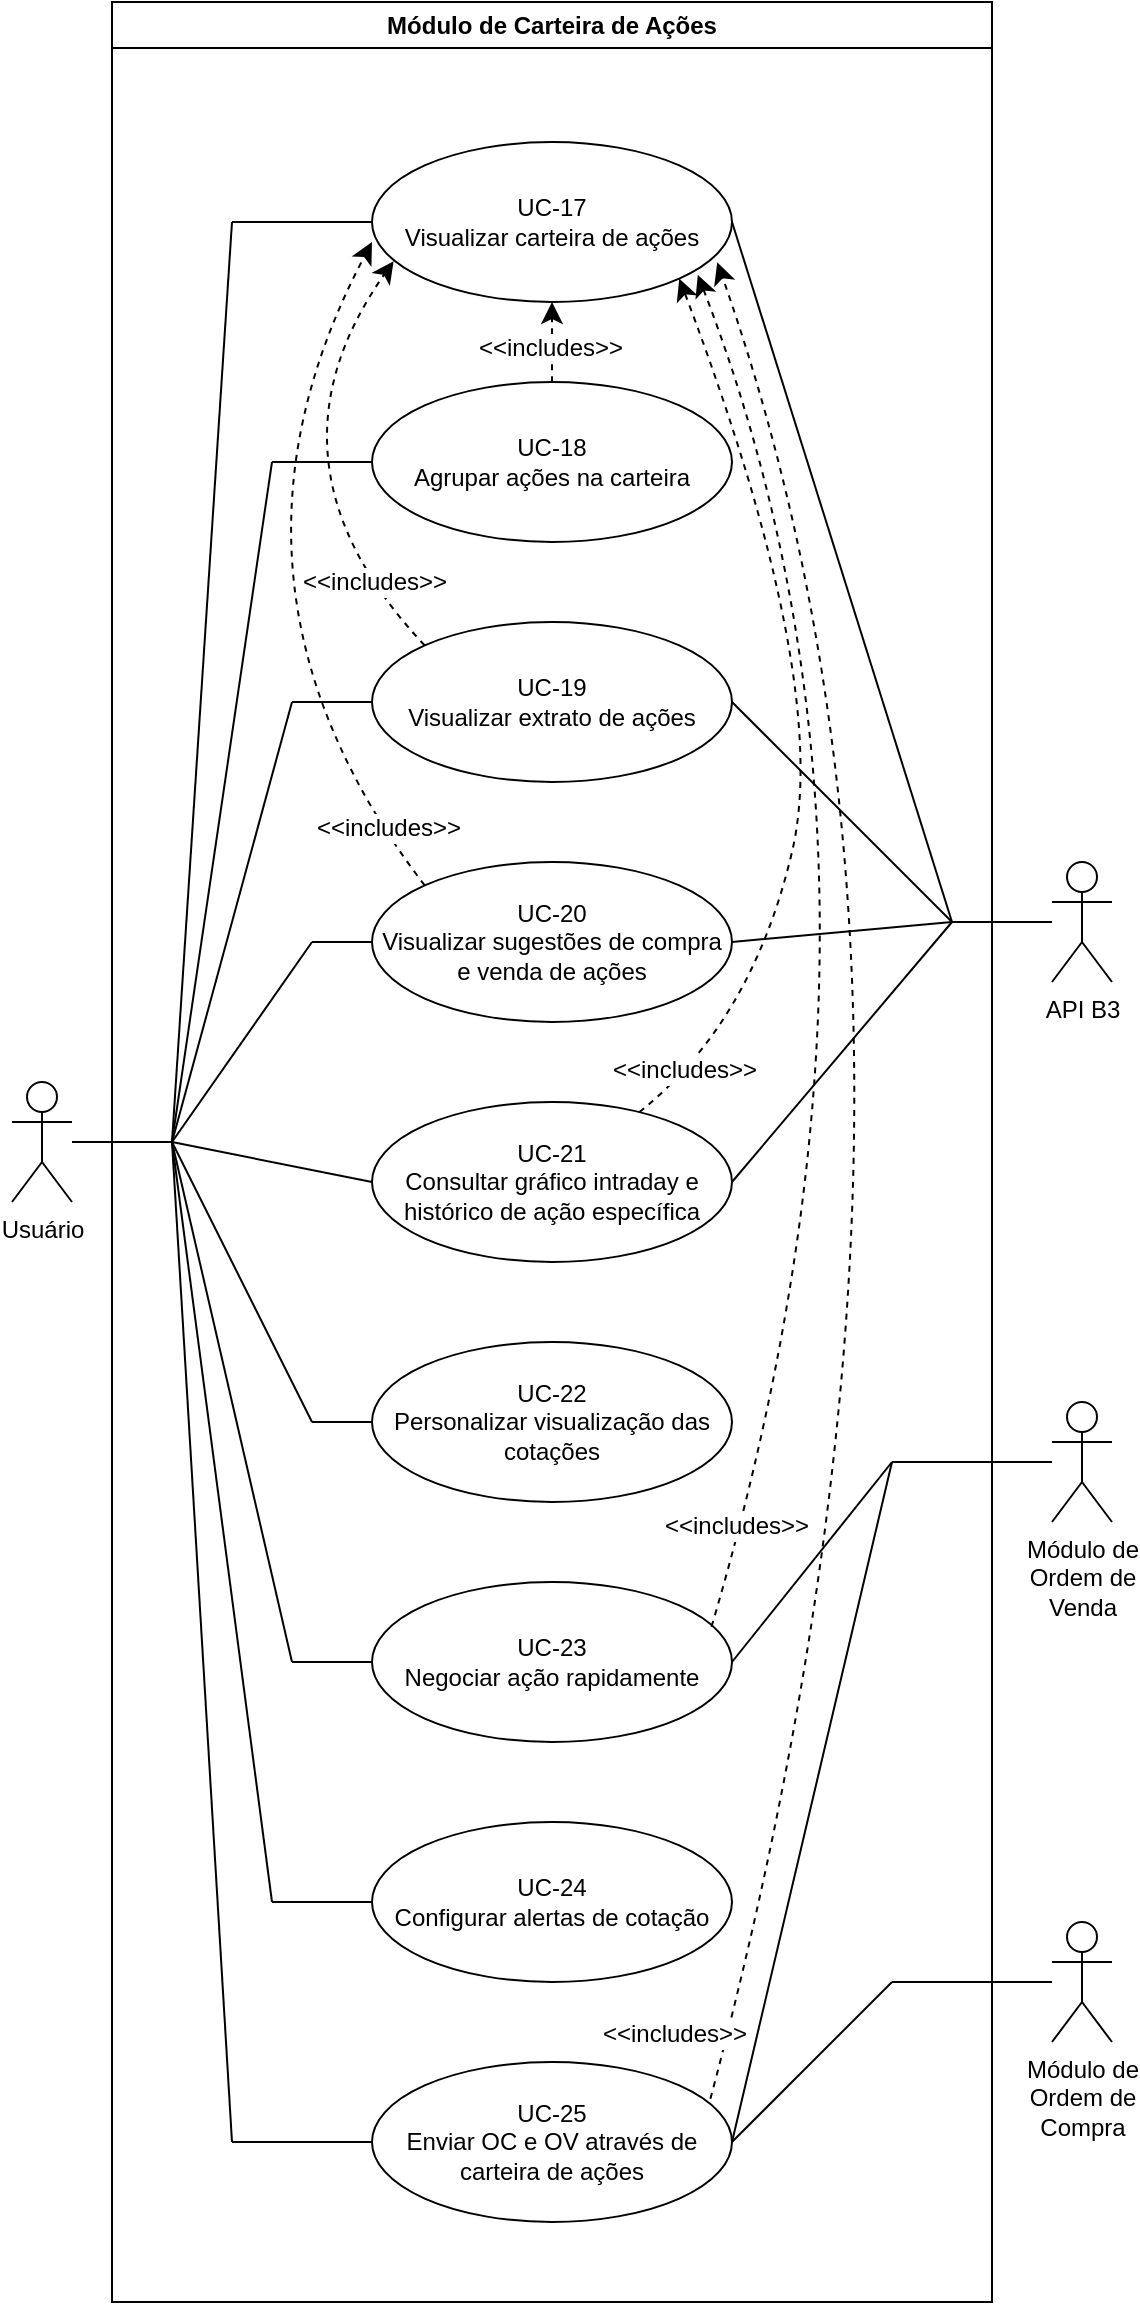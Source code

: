 <mxfile version="24.7.8">
  <diagram name="Page-1" id="magkBhk4KmJtrxDzVgJV">
    <mxGraphModel dx="884" dy="569" grid="1" gridSize="10" guides="0" tooltips="1" connect="1" arrows="1" fold="1" page="1" pageScale="1" pageWidth="1" pageHeight="1" math="0" shadow="0">
      <root>
        <mxCell id="0" />
        <mxCell id="1" parent="0" />
        <mxCell id="6Fi_e5lVrd8VuNeaOpWh-1" value="Módulo de Carteira de Ações" style="swimlane;whiteSpace=wrap;html=1;" parent="1" vertex="1">
          <mxGeometry x="160" y="10" width="440" height="1150" as="geometry" />
        </mxCell>
        <mxCell id="84PSGLY9zqhsk3KYUfHD-1" style="edgeStyle=none;curved=1;rounded=0;orthogonalLoop=1;jettySize=auto;html=1;exitX=0.5;exitY=0;exitDx=0;exitDy=0;entryX=0.5;entryY=1;entryDx=0;entryDy=0;fontSize=12;startSize=8;endSize=8;dashed=1;" edge="1" parent="6Fi_e5lVrd8VuNeaOpWh-1" source="6Fi_e5lVrd8VuNeaOpWh-6" target="6Fi_e5lVrd8VuNeaOpWh-16">
          <mxGeometry relative="1" as="geometry" />
        </mxCell>
        <mxCell id="84PSGLY9zqhsk3KYUfHD-2" value="&amp;lt;&amp;lt;includes&amp;gt;&amp;gt;" style="edgeLabel;html=1;align=center;verticalAlign=middle;resizable=0;points=[];fontSize=12;" vertex="1" connectable="0" parent="84PSGLY9zqhsk3KYUfHD-1">
          <mxGeometry x="-0.121" y="1" relative="1" as="geometry">
            <mxPoint as="offset" />
          </mxGeometry>
        </mxCell>
        <mxCell id="6Fi_e5lVrd8VuNeaOpWh-6" value="UC-18&lt;div&gt;Agrupar ações na carteira&lt;/div&gt;" style="ellipse;whiteSpace=wrap;html=1;" parent="6Fi_e5lVrd8VuNeaOpWh-1" vertex="1">
          <mxGeometry x="130" y="190" width="180" height="80" as="geometry" />
        </mxCell>
        <mxCell id="6Fi_e5lVrd8VuNeaOpWh-9" value="UC-19&lt;div&gt;Visualizar extrato de ações&lt;/div&gt;" style="ellipse;whiteSpace=wrap;html=1;" parent="6Fi_e5lVrd8VuNeaOpWh-1" vertex="1">
          <mxGeometry x="130" y="310" width="180" height="80" as="geometry" />
        </mxCell>
        <mxCell id="6Fi_e5lVrd8VuNeaOpWh-10" value="UC-20&lt;div&gt;Visualizar sugestões de compra e venda de ações&lt;/div&gt;" style="ellipse;whiteSpace=wrap;html=1;" parent="6Fi_e5lVrd8VuNeaOpWh-1" vertex="1">
          <mxGeometry x="130" y="430" width="180" height="80" as="geometry" />
        </mxCell>
        <mxCell id="84PSGLY9zqhsk3KYUfHD-3" style="edgeStyle=none;curved=1;rounded=0;orthogonalLoop=1;jettySize=auto;html=1;entryX=1;entryY=1;entryDx=0;entryDy=0;fontSize=12;startSize=8;endSize=8;dashed=1;" edge="1" parent="6Fi_e5lVrd8VuNeaOpWh-1" source="6Fi_e5lVrd8VuNeaOpWh-11" target="6Fi_e5lVrd8VuNeaOpWh-16">
          <mxGeometry relative="1" as="geometry">
            <Array as="points">
              <mxPoint x="320" y="510" />
              <mxPoint x="360" y="340" />
            </Array>
          </mxGeometry>
        </mxCell>
        <mxCell id="84PSGLY9zqhsk3KYUfHD-4" value="&amp;lt;&amp;lt;includes&amp;gt;&amp;gt;" style="edgeLabel;html=1;align=center;verticalAlign=middle;resizable=0;points=[];fontSize=12;" vertex="1" connectable="0" parent="84PSGLY9zqhsk3KYUfHD-3">
          <mxGeometry x="-0.869" y="3" relative="1" as="geometry">
            <mxPoint as="offset" />
          </mxGeometry>
        </mxCell>
        <mxCell id="6Fi_e5lVrd8VuNeaOpWh-11" value="UC-21&lt;div&gt;Consultar gráfico intraday e histórico de ação específica&lt;/div&gt;" style="ellipse;whiteSpace=wrap;html=1;" parent="6Fi_e5lVrd8VuNeaOpWh-1" vertex="1">
          <mxGeometry x="130" y="550" width="180" height="80" as="geometry" />
        </mxCell>
        <mxCell id="6Fi_e5lVrd8VuNeaOpWh-16" value="UC-17&lt;div&gt;Visualizar carteira de ações&lt;/div&gt;" style="ellipse;whiteSpace=wrap;html=1;" parent="6Fi_e5lVrd8VuNeaOpWh-1" vertex="1">
          <mxGeometry x="130" y="70" width="180" height="80" as="geometry" />
        </mxCell>
        <mxCell id="em-PWJja5tTNUCQDm3zD-1" value="UC-22&lt;div&gt;Personalizar visualização das cotações&lt;/div&gt;" style="ellipse;whiteSpace=wrap;html=1;" parent="6Fi_e5lVrd8VuNeaOpWh-1" vertex="1">
          <mxGeometry x="130" y="670" width="180" height="80" as="geometry" />
        </mxCell>
        <mxCell id="em-PWJja5tTNUCQDm3zD-2" value="UC-23&lt;div&gt;Negociar ação rapidamente&lt;/div&gt;" style="ellipse;whiteSpace=wrap;html=1;" parent="6Fi_e5lVrd8VuNeaOpWh-1" vertex="1">
          <mxGeometry x="130" y="790" width="180" height="80" as="geometry" />
        </mxCell>
        <mxCell id="em-PWJja5tTNUCQDm3zD-3" value="UC-24&lt;div&gt;Configurar alertas de cotação&lt;/div&gt;" style="ellipse;whiteSpace=wrap;html=1;" parent="6Fi_e5lVrd8VuNeaOpWh-1" vertex="1">
          <mxGeometry x="130" y="910" width="180" height="80" as="geometry" />
        </mxCell>
        <mxCell id="84PSGLY9zqhsk3KYUfHD-5" style="edgeStyle=none;curved=1;rounded=0;orthogonalLoop=1;jettySize=auto;html=1;exitX=0.943;exitY=0.28;exitDx=0;exitDy=0;entryX=0.905;entryY=0.83;entryDx=0;entryDy=0;entryPerimeter=0;fontSize=12;startSize=8;endSize=8;exitPerimeter=0;dashed=1;" edge="1" parent="6Fi_e5lVrd8VuNeaOpWh-1" source="em-PWJja5tTNUCQDm3zD-2" target="6Fi_e5lVrd8VuNeaOpWh-16">
          <mxGeometry relative="1" as="geometry">
            <Array as="points">
              <mxPoint x="410" y="440" />
            </Array>
          </mxGeometry>
        </mxCell>
        <mxCell id="84PSGLY9zqhsk3KYUfHD-6" value="&amp;lt;&amp;lt;includes&amp;gt;&amp;gt;" style="edgeLabel;html=1;align=center;verticalAlign=middle;resizable=0;points=[];fontSize=12;" vertex="1" connectable="0" parent="84PSGLY9zqhsk3KYUfHD-5">
          <mxGeometry x="-0.855" y="3" relative="1" as="geometry">
            <mxPoint as="offset" />
          </mxGeometry>
        </mxCell>
        <mxCell id="84PSGLY9zqhsk3KYUfHD-9" style="edgeStyle=none;curved=1;rounded=0;orthogonalLoop=1;jettySize=auto;html=1;exitX=0;exitY=0;exitDx=0;exitDy=0;entryX=0.06;entryY=0.745;entryDx=0;entryDy=0;entryPerimeter=0;fontSize=12;startSize=8;endSize=8;dashed=1;" edge="1" parent="6Fi_e5lVrd8VuNeaOpWh-1" source="6Fi_e5lVrd8VuNeaOpWh-9" target="6Fi_e5lVrd8VuNeaOpWh-16">
          <mxGeometry relative="1" as="geometry">
            <Array as="points">
              <mxPoint x="70" y="230" />
            </Array>
          </mxGeometry>
        </mxCell>
        <mxCell id="84PSGLY9zqhsk3KYUfHD-10" value="&amp;lt;&amp;lt;includes&amp;gt;&amp;gt;" style="edgeLabel;html=1;align=center;verticalAlign=middle;resizable=0;points=[];fontSize=12;" vertex="1" connectable="0" parent="84PSGLY9zqhsk3KYUfHD-9">
          <mxGeometry x="-0.67" y="-3" relative="1" as="geometry">
            <mxPoint as="offset" />
          </mxGeometry>
        </mxCell>
        <mxCell id="84PSGLY9zqhsk3KYUfHD-11" style="edgeStyle=none;curved=1;rounded=0;orthogonalLoop=1;jettySize=auto;html=1;exitX=0;exitY=0;exitDx=0;exitDy=0;entryX=0;entryY=0.625;entryDx=0;entryDy=0;entryPerimeter=0;fontSize=12;startSize=8;endSize=8;dashed=1;" edge="1" parent="6Fi_e5lVrd8VuNeaOpWh-1" source="6Fi_e5lVrd8VuNeaOpWh-10" target="6Fi_e5lVrd8VuNeaOpWh-16">
          <mxGeometry relative="1" as="geometry">
            <Array as="points">
              <mxPoint x="40" y="290" />
            </Array>
          </mxGeometry>
        </mxCell>
        <mxCell id="84PSGLY9zqhsk3KYUfHD-12" value="&amp;lt;&amp;lt;includes&amp;gt;&amp;gt;" style="edgeLabel;html=1;align=center;verticalAlign=middle;resizable=0;points=[];fontSize=12;" vertex="1" connectable="0" parent="84PSGLY9zqhsk3KYUfHD-11">
          <mxGeometry x="-0.82" y="-3" relative="1" as="geometry">
            <mxPoint as="offset" />
          </mxGeometry>
        </mxCell>
        <mxCell id="em-PWJja5tTNUCQDm3zD-21" style="edgeStyle=none;curved=1;rounded=0;orthogonalLoop=1;jettySize=auto;html=1;fontSize=12;startSize=8;endSize=8;endArrow=none;endFill=0;" parent="1" source="6Fi_e5lVrd8VuNeaOpWh-2" edge="1">
          <mxGeometry relative="1" as="geometry">
            <mxPoint x="190" y="580" as="targetPoint" />
          </mxGeometry>
        </mxCell>
        <mxCell id="6Fi_e5lVrd8VuNeaOpWh-2" value="Usuário" style="shape=umlActor;verticalLabelPosition=bottom;verticalAlign=top;html=1;outlineConnect=0;" parent="1" vertex="1">
          <mxGeometry x="110" y="550" width="30" height="60" as="geometry" />
        </mxCell>
        <mxCell id="em-PWJja5tTNUCQDm3zD-5" style="edgeStyle=none;curved=1;rounded=0;orthogonalLoop=1;jettySize=auto;html=1;fontSize=12;startSize=8;endSize=8;endArrow=none;endFill=0;" parent="1" source="XbBQ54yWR8MxngpIoZ2N-11" edge="1">
          <mxGeometry relative="1" as="geometry">
            <mxPoint x="580" y="470" as="targetPoint" />
          </mxGeometry>
        </mxCell>
        <mxCell id="XbBQ54yWR8MxngpIoZ2N-11" value="API B3" style="shape=umlActor;verticalLabelPosition=bottom;verticalAlign=top;html=1;outlineConnect=0;" parent="1" vertex="1">
          <mxGeometry x="630" y="440" width="30" height="60" as="geometry" />
        </mxCell>
        <mxCell id="84PSGLY9zqhsk3KYUfHD-7" style="edgeStyle=none;curved=1;rounded=0;orthogonalLoop=1;jettySize=auto;html=1;exitX=0.94;exitY=0.23;exitDx=0;exitDy=0;entryX=0.959;entryY=0.752;entryDx=0;entryDy=0;fontSize=12;startSize=8;endSize=8;entryPerimeter=0;exitPerimeter=0;dashed=1;" edge="1" parent="1" source="em-PWJja5tTNUCQDm3zD-4" target="6Fi_e5lVrd8VuNeaOpWh-16">
          <mxGeometry relative="1" as="geometry">
            <Array as="points">
              <mxPoint x="600" y="530" />
            </Array>
          </mxGeometry>
        </mxCell>
        <mxCell id="84PSGLY9zqhsk3KYUfHD-8" value="&amp;lt;&amp;lt;includes&amp;gt;&amp;gt;" style="edgeLabel;html=1;align=center;verticalAlign=middle;resizable=0;points=[];fontSize=12;" vertex="1" connectable="0" parent="84PSGLY9zqhsk3KYUfHD-7">
          <mxGeometry x="-0.942" y="2" relative="1" as="geometry">
            <mxPoint x="-24" y="-5" as="offset" />
          </mxGeometry>
        </mxCell>
        <mxCell id="em-PWJja5tTNUCQDm3zD-4" value="UC-25&lt;div&gt;Enviar OC e OV através de carteira de ações&lt;/div&gt;" style="ellipse;whiteSpace=wrap;html=1;" parent="1" vertex="1">
          <mxGeometry x="290" y="1040" width="180" height="80" as="geometry" />
        </mxCell>
        <mxCell id="em-PWJja5tTNUCQDm3zD-6" value="" style="endArrow=none;html=1;rounded=0;fontSize=12;startSize=8;endSize=8;curved=1;entryX=1;entryY=0.5;entryDx=0;entryDy=0;" parent="1" target="6Fi_e5lVrd8VuNeaOpWh-16" edge="1">
          <mxGeometry width="50" height="50" relative="1" as="geometry">
            <mxPoint x="580" y="470" as="sourcePoint" />
            <mxPoint x="370" y="310" as="targetPoint" />
          </mxGeometry>
        </mxCell>
        <mxCell id="em-PWJja5tTNUCQDm3zD-7" value="" style="endArrow=none;html=1;rounded=0;fontSize=12;startSize=8;endSize=8;curved=1;entryX=1;entryY=0.5;entryDx=0;entryDy=0;" parent="1" target="6Fi_e5lVrd8VuNeaOpWh-9" edge="1">
          <mxGeometry width="50" height="50" relative="1" as="geometry">
            <mxPoint x="580" y="470" as="sourcePoint" />
            <mxPoint x="370" y="440" as="targetPoint" />
          </mxGeometry>
        </mxCell>
        <mxCell id="em-PWJja5tTNUCQDm3zD-8" value="" style="endArrow=none;html=1;rounded=0;fontSize=12;startSize=8;endSize=8;curved=1;exitX=1;exitY=0.5;exitDx=0;exitDy=0;" parent="1" source="6Fi_e5lVrd8VuNeaOpWh-11" edge="1">
          <mxGeometry width="50" height="50" relative="1" as="geometry">
            <mxPoint x="320" y="630" as="sourcePoint" />
            <mxPoint x="580" y="470" as="targetPoint" />
          </mxGeometry>
        </mxCell>
        <mxCell id="em-PWJja5tTNUCQDm3zD-10" value="" style="endArrow=none;html=1;rounded=0;fontSize=12;startSize=8;endSize=8;curved=1;exitX=1;exitY=0.5;exitDx=0;exitDy=0;" parent="1" source="6Fi_e5lVrd8VuNeaOpWh-10" edge="1">
          <mxGeometry width="50" height="50" relative="1" as="geometry">
            <mxPoint x="320" y="490" as="sourcePoint" />
            <mxPoint x="580" y="470" as="targetPoint" />
          </mxGeometry>
        </mxCell>
        <mxCell id="em-PWJja5tTNUCQDm3zD-14" style="edgeStyle=none;curved=1;rounded=0;orthogonalLoop=1;jettySize=auto;html=1;fontSize=12;startSize=8;endSize=8;endArrow=none;endFill=0;" parent="1" source="em-PWJja5tTNUCQDm3zD-11" edge="1">
          <mxGeometry relative="1" as="geometry">
            <mxPoint x="550" y="740" as="targetPoint" />
          </mxGeometry>
        </mxCell>
        <mxCell id="em-PWJja5tTNUCQDm3zD-11" value="Módulo de&lt;div&gt;Ordem de&lt;/div&gt;&lt;div&gt;Venda&lt;/div&gt;" style="shape=umlActor;verticalLabelPosition=bottom;verticalAlign=top;html=1;outlineConnect=0;" parent="1" vertex="1">
          <mxGeometry x="630" y="710" width="30" height="60" as="geometry" />
        </mxCell>
        <mxCell id="em-PWJja5tTNUCQDm3zD-15" value="" style="endArrow=none;html=1;rounded=0;fontSize=12;startSize=8;endSize=8;curved=1;exitX=1;exitY=0.5;exitDx=0;exitDy=0;" parent="1" source="em-PWJja5tTNUCQDm3zD-2" edge="1">
          <mxGeometry width="50" height="50" relative="1" as="geometry">
            <mxPoint x="320" y="770" as="sourcePoint" />
            <mxPoint x="550" y="740" as="targetPoint" />
          </mxGeometry>
        </mxCell>
        <mxCell id="em-PWJja5tTNUCQDm3zD-16" value="" style="endArrow=none;html=1;rounded=0;fontSize=12;startSize=8;endSize=8;curved=1;exitX=1;exitY=0.5;exitDx=0;exitDy=0;" parent="1" source="em-PWJja5tTNUCQDm3zD-4" edge="1">
          <mxGeometry width="50" height="50" relative="1" as="geometry">
            <mxPoint x="320" y="900" as="sourcePoint" />
            <mxPoint x="550" y="740" as="targetPoint" />
          </mxGeometry>
        </mxCell>
        <mxCell id="em-PWJja5tTNUCQDm3zD-19" style="edgeStyle=none;curved=1;rounded=0;orthogonalLoop=1;jettySize=auto;html=1;fontSize=12;startSize=8;endSize=8;endArrow=none;endFill=0;" parent="1" source="em-PWJja5tTNUCQDm3zD-17" edge="1">
          <mxGeometry relative="1" as="geometry">
            <mxPoint x="550" y="1000" as="targetPoint" />
          </mxGeometry>
        </mxCell>
        <mxCell id="em-PWJja5tTNUCQDm3zD-17" value="Módulo de&lt;div&gt;Ordem de&lt;/div&gt;&lt;div&gt;Compra&lt;/div&gt;" style="shape=umlActor;verticalLabelPosition=bottom;verticalAlign=top;html=1;outlineConnect=0;" parent="1" vertex="1">
          <mxGeometry x="630" y="970" width="30" height="60" as="geometry" />
        </mxCell>
        <mxCell id="em-PWJja5tTNUCQDm3zD-20" value="" style="endArrow=none;html=1;rounded=0;fontSize=12;startSize=8;endSize=8;curved=1;" parent="1" edge="1">
          <mxGeometry width="50" height="50" relative="1" as="geometry">
            <mxPoint x="470" y="1080" as="sourcePoint" />
            <mxPoint x="550" y="1000" as="targetPoint" />
          </mxGeometry>
        </mxCell>
        <mxCell id="em-PWJja5tTNUCQDm3zD-22" value="" style="endArrow=none;html=1;rounded=0;fontSize=12;startSize=8;endSize=8;curved=1;" parent="1" edge="1">
          <mxGeometry width="50" height="50" relative="1" as="geometry">
            <mxPoint x="190" y="580" as="sourcePoint" />
            <mxPoint x="220" y="120" as="targetPoint" />
          </mxGeometry>
        </mxCell>
        <mxCell id="em-PWJja5tTNUCQDm3zD-23" value="" style="endArrow=none;html=1;rounded=0;fontSize=12;startSize=8;endSize=8;curved=1;" parent="1" edge="1">
          <mxGeometry width="50" height="50" relative="1" as="geometry">
            <mxPoint x="190" y="580" as="sourcePoint" />
            <mxPoint x="240" y="240" as="targetPoint" />
          </mxGeometry>
        </mxCell>
        <mxCell id="em-PWJja5tTNUCQDm3zD-25" value="" style="endArrow=none;html=1;rounded=0;fontSize=12;startSize=8;endSize=8;curved=1;entryX=0;entryY=0.5;entryDx=0;entryDy=0;" parent="1" target="6Fi_e5lVrd8VuNeaOpWh-16" edge="1">
          <mxGeometry width="50" height="50" relative="1" as="geometry">
            <mxPoint x="220" y="120" as="sourcePoint" />
            <mxPoint x="360" y="240" as="targetPoint" />
          </mxGeometry>
        </mxCell>
        <mxCell id="em-PWJja5tTNUCQDm3zD-26" value="" style="endArrow=none;html=1;rounded=0;fontSize=12;startSize=8;endSize=8;curved=1;entryX=0;entryY=0.5;entryDx=0;entryDy=0;" parent="1" target="6Fi_e5lVrd8VuNeaOpWh-6" edge="1">
          <mxGeometry width="50" height="50" relative="1" as="geometry">
            <mxPoint x="240" y="240" as="sourcePoint" />
            <mxPoint x="360" y="300" as="targetPoint" />
          </mxGeometry>
        </mxCell>
        <mxCell id="em-PWJja5tTNUCQDm3zD-27" value="" style="endArrow=none;html=1;rounded=0;fontSize=12;startSize=8;endSize=8;curved=1;" parent="1" edge="1">
          <mxGeometry width="50" height="50" relative="1" as="geometry">
            <mxPoint x="220" y="1080" as="sourcePoint" />
            <mxPoint x="190" y="580" as="targetPoint" />
          </mxGeometry>
        </mxCell>
        <mxCell id="em-PWJja5tTNUCQDm3zD-28" value="" style="endArrow=none;html=1;rounded=0;fontSize=12;startSize=8;endSize=8;curved=1;entryX=0;entryY=0.5;entryDx=0;entryDy=0;" parent="1" target="em-PWJja5tTNUCQDm3zD-4" edge="1">
          <mxGeometry width="50" height="50" relative="1" as="geometry">
            <mxPoint x="220" y="1080" as="sourcePoint" />
            <mxPoint x="360" y="900" as="targetPoint" />
          </mxGeometry>
        </mxCell>
        <mxCell id="em-PWJja5tTNUCQDm3zD-29" value="" style="endArrow=none;html=1;rounded=0;fontSize=12;startSize=8;endSize=8;curved=1;entryX=0;entryY=0.5;entryDx=0;entryDy=0;" parent="1" target="em-PWJja5tTNUCQDm3zD-3" edge="1">
          <mxGeometry width="50" height="50" relative="1" as="geometry">
            <mxPoint x="240" y="960" as="sourcePoint" />
            <mxPoint x="360" y="900" as="targetPoint" />
          </mxGeometry>
        </mxCell>
        <mxCell id="em-PWJja5tTNUCQDm3zD-30" value="" style="endArrow=none;html=1;rounded=0;fontSize=12;startSize=8;endSize=8;curved=1;" parent="1" edge="1">
          <mxGeometry width="50" height="50" relative="1" as="geometry">
            <mxPoint x="240" y="960" as="sourcePoint" />
            <mxPoint x="190" y="580" as="targetPoint" />
          </mxGeometry>
        </mxCell>
        <mxCell id="em-PWJja5tTNUCQDm3zD-31" value="" style="endArrow=none;html=1;rounded=0;fontSize=12;startSize=8;endSize=8;curved=1;exitX=0;exitY=0.5;exitDx=0;exitDy=0;" parent="1" source="em-PWJja5tTNUCQDm3zD-2" edge="1">
          <mxGeometry width="50" height="50" relative="1" as="geometry">
            <mxPoint x="310" y="750" as="sourcePoint" />
            <mxPoint x="250" y="840" as="targetPoint" />
          </mxGeometry>
        </mxCell>
        <mxCell id="em-PWJja5tTNUCQDm3zD-32" value="" style="endArrow=none;html=1;rounded=0;fontSize=12;startSize=8;endSize=8;curved=1;" parent="1" edge="1">
          <mxGeometry width="50" height="50" relative="1" as="geometry">
            <mxPoint x="250" y="840" as="sourcePoint" />
            <mxPoint x="190" y="580" as="targetPoint" />
          </mxGeometry>
        </mxCell>
        <mxCell id="em-PWJja5tTNUCQDm3zD-33" value="" style="endArrow=none;html=1;rounded=0;fontSize=12;startSize=8;endSize=8;curved=1;entryX=0;entryY=0.5;entryDx=0;entryDy=0;" parent="1" target="6Fi_e5lVrd8VuNeaOpWh-9" edge="1">
          <mxGeometry width="50" height="50" relative="1" as="geometry">
            <mxPoint x="250" y="360" as="sourcePoint" />
            <mxPoint x="360" y="440" as="targetPoint" />
          </mxGeometry>
        </mxCell>
        <mxCell id="em-PWJja5tTNUCQDm3zD-34" value="" style="endArrow=none;html=1;rounded=0;fontSize=12;startSize=8;endSize=8;curved=1;" parent="1" edge="1">
          <mxGeometry width="50" height="50" relative="1" as="geometry">
            <mxPoint x="190" y="580" as="sourcePoint" />
            <mxPoint x="250" y="360" as="targetPoint" />
          </mxGeometry>
        </mxCell>
        <mxCell id="em-PWJja5tTNUCQDm3zD-35" value="" style="endArrow=none;html=1;rounded=0;fontSize=12;startSize=8;endSize=8;curved=1;entryX=0;entryY=0.5;entryDx=0;entryDy=0;" parent="1" target="6Fi_e5lVrd8VuNeaOpWh-10" edge="1">
          <mxGeometry width="50" height="50" relative="1" as="geometry">
            <mxPoint x="260" y="480" as="sourcePoint" />
            <mxPoint x="360" y="440" as="targetPoint" />
          </mxGeometry>
        </mxCell>
        <mxCell id="em-PWJja5tTNUCQDm3zD-36" value="" style="endArrow=none;html=1;rounded=0;fontSize=12;startSize=8;endSize=8;curved=1;" parent="1" edge="1">
          <mxGeometry width="50" height="50" relative="1" as="geometry">
            <mxPoint x="190" y="580" as="sourcePoint" />
            <mxPoint x="260" y="480" as="targetPoint" />
          </mxGeometry>
        </mxCell>
        <mxCell id="em-PWJja5tTNUCQDm3zD-37" value="" style="endArrow=none;html=1;rounded=0;fontSize=12;startSize=8;endSize=8;curved=1;entryX=0;entryY=0.5;entryDx=0;entryDy=0;" parent="1" target="6Fi_e5lVrd8VuNeaOpWh-11" edge="1">
          <mxGeometry width="50" height="50" relative="1" as="geometry">
            <mxPoint x="190" y="580" as="sourcePoint" />
            <mxPoint x="360" y="570" as="targetPoint" />
          </mxGeometry>
        </mxCell>
        <mxCell id="em-PWJja5tTNUCQDm3zD-38" value="" style="endArrow=none;html=1;rounded=0;fontSize=12;startSize=8;endSize=8;curved=1;entryX=0;entryY=0.5;entryDx=0;entryDy=0;" parent="1" target="em-PWJja5tTNUCQDm3zD-1" edge="1">
          <mxGeometry width="50" height="50" relative="1" as="geometry">
            <mxPoint x="260" y="720" as="sourcePoint" />
            <mxPoint x="360" y="640" as="targetPoint" />
          </mxGeometry>
        </mxCell>
        <mxCell id="em-PWJja5tTNUCQDm3zD-39" value="" style="endArrow=none;html=1;rounded=0;fontSize=12;startSize=8;endSize=8;curved=1;" parent="1" edge="1">
          <mxGeometry width="50" height="50" relative="1" as="geometry">
            <mxPoint x="190" y="580" as="sourcePoint" />
            <mxPoint x="260" y="720" as="targetPoint" />
          </mxGeometry>
        </mxCell>
      </root>
    </mxGraphModel>
  </diagram>
</mxfile>
